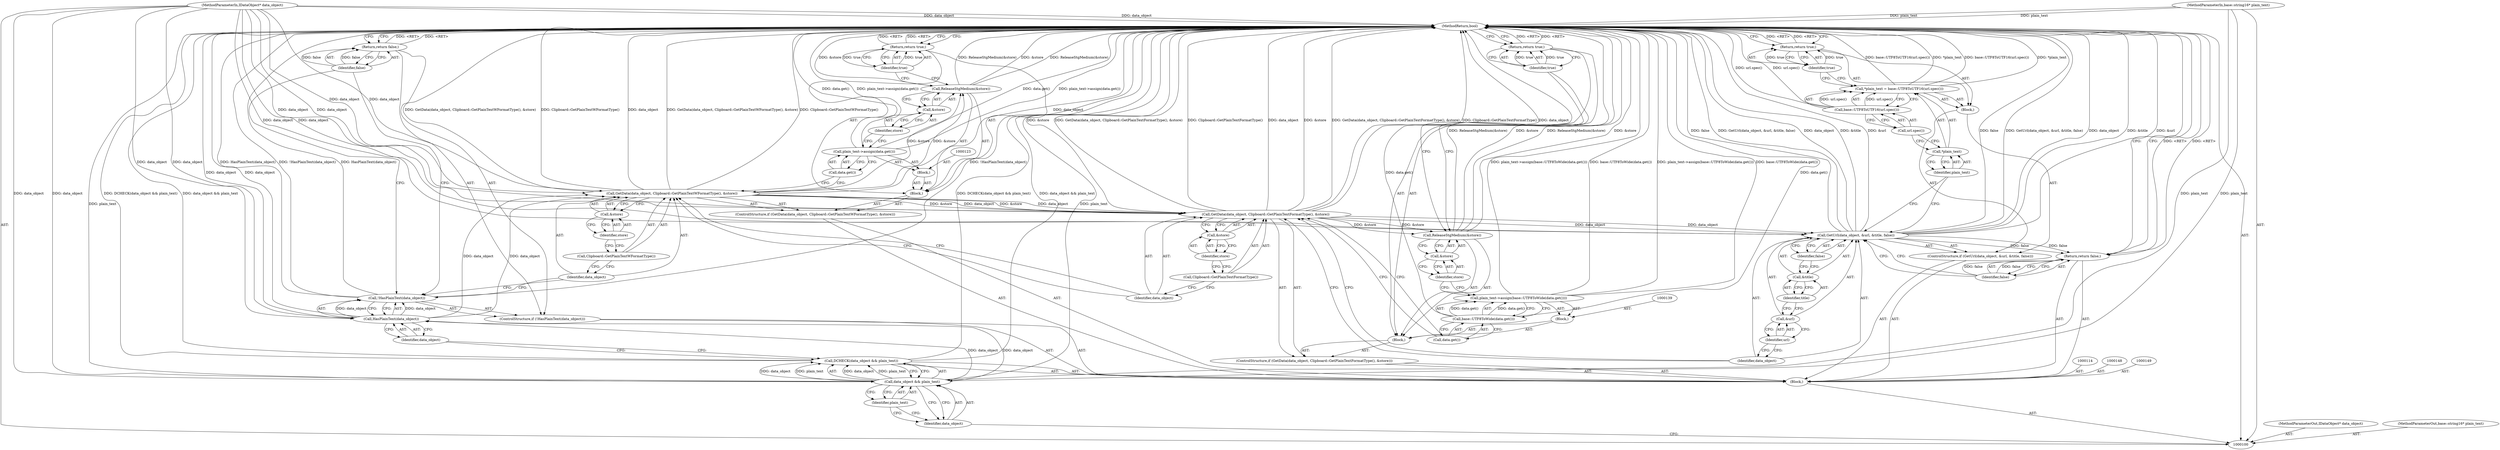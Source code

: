 digraph "0_Chrome_e93dc535728da259ec16d1c3cc393f80b25f64ae_5" {
"1000168" [label="(MethodReturn,bool)"];
"1000101" [label="(MethodParameterIn,IDataObject* data_object)"];
"1000251" [label="(MethodParameterOut,IDataObject* data_object)"];
"1000122" [label="(Block,)"];
"1000125" [label="(Call,data.get())"];
"1000124" [label="(Call,plain_text->assign(data.get()))"];
"1000127" [label="(Call,&store)"];
"1000128" [label="(Identifier,store)"];
"1000126" [label="(Call,ReleaseStgMedium(&store))"];
"1000130" [label="(Identifier,true)"];
"1000129" [label="(Return,return true;)"];
"1000133" [label="(Identifier,data_object)"];
"1000134" [label="(Call,Clipboard::GetPlainTextFormatType())"];
"1000131" [label="(ControlStructure,if (GetData(data_object, Clipboard::GetPlainTextFormatType(), &store)))"];
"1000135" [label="(Call,&store)"];
"1000136" [label="(Identifier,store)"];
"1000132" [label="(Call,GetData(data_object, Clipboard::GetPlainTextFormatType(), &store))"];
"1000137" [label="(Block,)"];
"1000138" [label="(Block,)"];
"1000102" [label="(MethodParameterIn,base::string16* plain_text)"];
"1000252" [label="(MethodParameterOut,base::string16* plain_text)"];
"1000103" [label="(Block,)"];
"1000141" [label="(Call,base::UTF8ToWide(data.get()))"];
"1000142" [label="(Call,data.get())"];
"1000140" [label="(Call,plain_text->assign(base::UTF8ToWide(data.get())))"];
"1000144" [label="(Call,&store)"];
"1000145" [label="(Identifier,store)"];
"1000143" [label="(Call,ReleaseStgMedium(&store))"];
"1000147" [label="(Identifier,true)"];
"1000146" [label="(Return,return true;)"];
"1000152" [label="(Identifier,data_object)"];
"1000150" [label="(ControlStructure,if (GetUrl(data_object, &url, &title, false)))"];
"1000153" [label="(Call,&url)"];
"1000154" [label="(Identifier,url)"];
"1000155" [label="(Call,&title)"];
"1000156" [label="(Identifier,title)"];
"1000157" [label="(Identifier,false)"];
"1000158" [label="(Block,)"];
"1000151" [label="(Call,GetUrl(data_object, &url, &title, false))"];
"1000162" [label="(Call,base::UTF8ToUTF16(url.spec()))"];
"1000163" [label="(Call,url.spec())"];
"1000159" [label="(Call,*plain_text = base::UTF8ToUTF16(url.spec()))"];
"1000160" [label="(Call,*plain_text)"];
"1000161" [label="(Identifier,plain_text)"];
"1000104" [label="(Call,DCHECK(data_object && plain_text))"];
"1000107" [label="(Identifier,plain_text)"];
"1000105" [label="(Call,data_object && plain_text)"];
"1000106" [label="(Identifier,data_object)"];
"1000165" [label="(Identifier,true)"];
"1000164" [label="(Return,return true;)"];
"1000166" [label="(Return,return false;)"];
"1000167" [label="(Identifier,false)"];
"1000108" [label="(ControlStructure,if (!HasPlainText(data_object)))"];
"1000111" [label="(Identifier,data_object)"];
"1000109" [label="(Call,!HasPlainText(data_object))"];
"1000110" [label="(Call,HasPlainText(data_object))"];
"1000113" [label="(Identifier,false)"];
"1000112" [label="(Return,return false;)"];
"1000117" [label="(Identifier,data_object)"];
"1000118" [label="(Call,Clipboard::GetPlainTextWFormatType())"];
"1000115" [label="(ControlStructure,if (GetData(data_object, Clipboard::GetPlainTextWFormatType(), &store)))"];
"1000119" [label="(Call,&store)"];
"1000120" [label="(Identifier,store)"];
"1000116" [label="(Call,GetData(data_object, Clipboard::GetPlainTextWFormatType(), &store))"];
"1000121" [label="(Block,)"];
"1000168" -> "1000100"  [label="AST: "];
"1000168" -> "1000112"  [label="CFG: "];
"1000168" -> "1000129"  [label="CFG: "];
"1000168" -> "1000146"  [label="CFG: "];
"1000168" -> "1000164"  [label="CFG: "];
"1000168" -> "1000166"  [label="CFG: "];
"1000126" -> "1000168"  [label="DDG: ReleaseStgMedium(&store)"];
"1000126" -> "1000168"  [label="DDG: &store"];
"1000141" -> "1000168"  [label="DDG: data.get()"];
"1000124" -> "1000168"  [label="DDG: data.get()"];
"1000124" -> "1000168"  [label="DDG: plain_text->assign(data.get())"];
"1000151" -> "1000168"  [label="DDG: false"];
"1000151" -> "1000168"  [label="DDG: GetUrl(data_object, &url, &title, false)"];
"1000151" -> "1000168"  [label="DDG: data_object"];
"1000151" -> "1000168"  [label="DDG: &title"];
"1000151" -> "1000168"  [label="DDG: &url"];
"1000104" -> "1000168"  [label="DDG: DCHECK(data_object && plain_text)"];
"1000104" -> "1000168"  [label="DDG: data_object && plain_text"];
"1000159" -> "1000168"  [label="DDG: *plain_text"];
"1000159" -> "1000168"  [label="DDG: base::UTF8ToUTF16(url.spec())"];
"1000116" -> "1000168"  [label="DDG: Clipboard::GetPlainTextWFormatType()"];
"1000116" -> "1000168"  [label="DDG: data_object"];
"1000116" -> "1000168"  [label="DDG: GetData(data_object, Clipboard::GetPlainTextWFormatType(), &store)"];
"1000143" -> "1000168"  [label="DDG: ReleaseStgMedium(&store)"];
"1000143" -> "1000168"  [label="DDG: &store"];
"1000109" -> "1000168"  [label="DDG: !HasPlainText(data_object)"];
"1000109" -> "1000168"  [label="DDG: HasPlainText(data_object)"];
"1000105" -> "1000168"  [label="DDG: plain_text"];
"1000132" -> "1000168"  [label="DDG: GetData(data_object, Clipboard::GetPlainTextFormatType(), &store)"];
"1000132" -> "1000168"  [label="DDG: Clipboard::GetPlainTextFormatType()"];
"1000132" -> "1000168"  [label="DDG: data_object"];
"1000132" -> "1000168"  [label="DDG: &store"];
"1000140" -> "1000168"  [label="DDG: base::UTF8ToWide(data.get())"];
"1000140" -> "1000168"  [label="DDG: plain_text->assign(base::UTF8ToWide(data.get()))"];
"1000102" -> "1000168"  [label="DDG: plain_text"];
"1000101" -> "1000168"  [label="DDG: data_object"];
"1000162" -> "1000168"  [label="DDG: url.spec()"];
"1000110" -> "1000168"  [label="DDG: data_object"];
"1000146" -> "1000168"  [label="DDG: <RET>"];
"1000129" -> "1000168"  [label="DDG: <RET>"];
"1000112" -> "1000168"  [label="DDG: <RET>"];
"1000166" -> "1000168"  [label="DDG: <RET>"];
"1000164" -> "1000168"  [label="DDG: <RET>"];
"1000101" -> "1000100"  [label="AST: "];
"1000101" -> "1000168"  [label="DDG: data_object"];
"1000101" -> "1000105"  [label="DDG: data_object"];
"1000101" -> "1000110"  [label="DDG: data_object"];
"1000101" -> "1000116"  [label="DDG: data_object"];
"1000101" -> "1000132"  [label="DDG: data_object"];
"1000101" -> "1000151"  [label="DDG: data_object"];
"1000251" -> "1000100"  [label="AST: "];
"1000122" -> "1000121"  [label="AST: "];
"1000123" -> "1000122"  [label="AST: "];
"1000124" -> "1000122"  [label="AST: "];
"1000125" -> "1000124"  [label="AST: "];
"1000125" -> "1000116"  [label="CFG: "];
"1000124" -> "1000125"  [label="CFG: "];
"1000124" -> "1000122"  [label="AST: "];
"1000124" -> "1000125"  [label="CFG: "];
"1000125" -> "1000124"  [label="AST: "];
"1000128" -> "1000124"  [label="CFG: "];
"1000124" -> "1000168"  [label="DDG: data.get()"];
"1000124" -> "1000168"  [label="DDG: plain_text->assign(data.get())"];
"1000127" -> "1000126"  [label="AST: "];
"1000127" -> "1000128"  [label="CFG: "];
"1000128" -> "1000127"  [label="AST: "];
"1000126" -> "1000127"  [label="CFG: "];
"1000128" -> "1000127"  [label="AST: "];
"1000128" -> "1000124"  [label="CFG: "];
"1000127" -> "1000128"  [label="CFG: "];
"1000126" -> "1000121"  [label="AST: "];
"1000126" -> "1000127"  [label="CFG: "];
"1000127" -> "1000126"  [label="AST: "];
"1000130" -> "1000126"  [label="CFG: "];
"1000126" -> "1000168"  [label="DDG: ReleaseStgMedium(&store)"];
"1000126" -> "1000168"  [label="DDG: &store"];
"1000116" -> "1000126"  [label="DDG: &store"];
"1000130" -> "1000129"  [label="AST: "];
"1000130" -> "1000126"  [label="CFG: "];
"1000129" -> "1000130"  [label="CFG: "];
"1000130" -> "1000129"  [label="DDG: true"];
"1000129" -> "1000121"  [label="AST: "];
"1000129" -> "1000130"  [label="CFG: "];
"1000130" -> "1000129"  [label="AST: "];
"1000168" -> "1000129"  [label="CFG: "];
"1000129" -> "1000168"  [label="DDG: <RET>"];
"1000130" -> "1000129"  [label="DDG: true"];
"1000133" -> "1000132"  [label="AST: "];
"1000133" -> "1000116"  [label="CFG: "];
"1000134" -> "1000133"  [label="CFG: "];
"1000134" -> "1000132"  [label="AST: "];
"1000134" -> "1000133"  [label="CFG: "];
"1000136" -> "1000134"  [label="CFG: "];
"1000131" -> "1000103"  [label="AST: "];
"1000132" -> "1000131"  [label="AST: "];
"1000137" -> "1000131"  [label="AST: "];
"1000135" -> "1000132"  [label="AST: "];
"1000135" -> "1000136"  [label="CFG: "];
"1000136" -> "1000135"  [label="AST: "];
"1000132" -> "1000135"  [label="CFG: "];
"1000136" -> "1000135"  [label="AST: "];
"1000136" -> "1000134"  [label="CFG: "];
"1000135" -> "1000136"  [label="CFG: "];
"1000132" -> "1000131"  [label="AST: "];
"1000132" -> "1000135"  [label="CFG: "];
"1000133" -> "1000132"  [label="AST: "];
"1000134" -> "1000132"  [label="AST: "];
"1000135" -> "1000132"  [label="AST: "];
"1000142" -> "1000132"  [label="CFG: "];
"1000152" -> "1000132"  [label="CFG: "];
"1000132" -> "1000168"  [label="DDG: GetData(data_object, Clipboard::GetPlainTextFormatType(), &store)"];
"1000132" -> "1000168"  [label="DDG: Clipboard::GetPlainTextFormatType()"];
"1000132" -> "1000168"  [label="DDG: data_object"];
"1000132" -> "1000168"  [label="DDG: &store"];
"1000116" -> "1000132"  [label="DDG: data_object"];
"1000116" -> "1000132"  [label="DDG: &store"];
"1000101" -> "1000132"  [label="DDG: data_object"];
"1000132" -> "1000143"  [label="DDG: &store"];
"1000132" -> "1000151"  [label="DDG: data_object"];
"1000137" -> "1000131"  [label="AST: "];
"1000138" -> "1000137"  [label="AST: "];
"1000143" -> "1000137"  [label="AST: "];
"1000146" -> "1000137"  [label="AST: "];
"1000138" -> "1000137"  [label="AST: "];
"1000139" -> "1000138"  [label="AST: "];
"1000140" -> "1000138"  [label="AST: "];
"1000102" -> "1000100"  [label="AST: "];
"1000102" -> "1000168"  [label="DDG: plain_text"];
"1000102" -> "1000105"  [label="DDG: plain_text"];
"1000252" -> "1000100"  [label="AST: "];
"1000103" -> "1000100"  [label="AST: "];
"1000104" -> "1000103"  [label="AST: "];
"1000108" -> "1000103"  [label="AST: "];
"1000114" -> "1000103"  [label="AST: "];
"1000115" -> "1000103"  [label="AST: "];
"1000131" -> "1000103"  [label="AST: "];
"1000148" -> "1000103"  [label="AST: "];
"1000149" -> "1000103"  [label="AST: "];
"1000150" -> "1000103"  [label="AST: "];
"1000166" -> "1000103"  [label="AST: "];
"1000141" -> "1000140"  [label="AST: "];
"1000141" -> "1000142"  [label="CFG: "];
"1000142" -> "1000141"  [label="AST: "];
"1000140" -> "1000141"  [label="CFG: "];
"1000141" -> "1000168"  [label="DDG: data.get()"];
"1000141" -> "1000140"  [label="DDG: data.get()"];
"1000142" -> "1000141"  [label="AST: "];
"1000142" -> "1000132"  [label="CFG: "];
"1000141" -> "1000142"  [label="CFG: "];
"1000140" -> "1000138"  [label="AST: "];
"1000140" -> "1000141"  [label="CFG: "];
"1000141" -> "1000140"  [label="AST: "];
"1000145" -> "1000140"  [label="CFG: "];
"1000140" -> "1000168"  [label="DDG: base::UTF8ToWide(data.get())"];
"1000140" -> "1000168"  [label="DDG: plain_text->assign(base::UTF8ToWide(data.get()))"];
"1000141" -> "1000140"  [label="DDG: data.get()"];
"1000144" -> "1000143"  [label="AST: "];
"1000144" -> "1000145"  [label="CFG: "];
"1000145" -> "1000144"  [label="AST: "];
"1000143" -> "1000144"  [label="CFG: "];
"1000145" -> "1000144"  [label="AST: "];
"1000145" -> "1000140"  [label="CFG: "];
"1000144" -> "1000145"  [label="CFG: "];
"1000143" -> "1000137"  [label="AST: "];
"1000143" -> "1000144"  [label="CFG: "];
"1000144" -> "1000143"  [label="AST: "];
"1000147" -> "1000143"  [label="CFG: "];
"1000143" -> "1000168"  [label="DDG: ReleaseStgMedium(&store)"];
"1000143" -> "1000168"  [label="DDG: &store"];
"1000132" -> "1000143"  [label="DDG: &store"];
"1000147" -> "1000146"  [label="AST: "];
"1000147" -> "1000143"  [label="CFG: "];
"1000146" -> "1000147"  [label="CFG: "];
"1000147" -> "1000146"  [label="DDG: true"];
"1000146" -> "1000137"  [label="AST: "];
"1000146" -> "1000147"  [label="CFG: "];
"1000147" -> "1000146"  [label="AST: "];
"1000168" -> "1000146"  [label="CFG: "];
"1000146" -> "1000168"  [label="DDG: <RET>"];
"1000147" -> "1000146"  [label="DDG: true"];
"1000152" -> "1000151"  [label="AST: "];
"1000152" -> "1000132"  [label="CFG: "];
"1000154" -> "1000152"  [label="CFG: "];
"1000150" -> "1000103"  [label="AST: "];
"1000151" -> "1000150"  [label="AST: "];
"1000158" -> "1000150"  [label="AST: "];
"1000153" -> "1000151"  [label="AST: "];
"1000153" -> "1000154"  [label="CFG: "];
"1000154" -> "1000153"  [label="AST: "];
"1000156" -> "1000153"  [label="CFG: "];
"1000154" -> "1000153"  [label="AST: "];
"1000154" -> "1000152"  [label="CFG: "];
"1000153" -> "1000154"  [label="CFG: "];
"1000155" -> "1000151"  [label="AST: "];
"1000155" -> "1000156"  [label="CFG: "];
"1000156" -> "1000155"  [label="AST: "];
"1000157" -> "1000155"  [label="CFG: "];
"1000156" -> "1000155"  [label="AST: "];
"1000156" -> "1000153"  [label="CFG: "];
"1000155" -> "1000156"  [label="CFG: "];
"1000157" -> "1000151"  [label="AST: "];
"1000157" -> "1000155"  [label="CFG: "];
"1000151" -> "1000157"  [label="CFG: "];
"1000158" -> "1000150"  [label="AST: "];
"1000159" -> "1000158"  [label="AST: "];
"1000164" -> "1000158"  [label="AST: "];
"1000151" -> "1000150"  [label="AST: "];
"1000151" -> "1000157"  [label="CFG: "];
"1000152" -> "1000151"  [label="AST: "];
"1000153" -> "1000151"  [label="AST: "];
"1000155" -> "1000151"  [label="AST: "];
"1000157" -> "1000151"  [label="AST: "];
"1000161" -> "1000151"  [label="CFG: "];
"1000167" -> "1000151"  [label="CFG: "];
"1000151" -> "1000168"  [label="DDG: false"];
"1000151" -> "1000168"  [label="DDG: GetUrl(data_object, &url, &title, false)"];
"1000151" -> "1000168"  [label="DDG: data_object"];
"1000151" -> "1000168"  [label="DDG: &title"];
"1000151" -> "1000168"  [label="DDG: &url"];
"1000132" -> "1000151"  [label="DDG: data_object"];
"1000101" -> "1000151"  [label="DDG: data_object"];
"1000151" -> "1000166"  [label="DDG: false"];
"1000162" -> "1000159"  [label="AST: "];
"1000162" -> "1000163"  [label="CFG: "];
"1000163" -> "1000162"  [label="AST: "];
"1000159" -> "1000162"  [label="CFG: "];
"1000162" -> "1000168"  [label="DDG: url.spec()"];
"1000162" -> "1000159"  [label="DDG: url.spec()"];
"1000163" -> "1000162"  [label="AST: "];
"1000163" -> "1000160"  [label="CFG: "];
"1000162" -> "1000163"  [label="CFG: "];
"1000159" -> "1000158"  [label="AST: "];
"1000159" -> "1000162"  [label="CFG: "];
"1000160" -> "1000159"  [label="AST: "];
"1000162" -> "1000159"  [label="AST: "];
"1000165" -> "1000159"  [label="CFG: "];
"1000159" -> "1000168"  [label="DDG: *plain_text"];
"1000159" -> "1000168"  [label="DDG: base::UTF8ToUTF16(url.spec())"];
"1000162" -> "1000159"  [label="DDG: url.spec()"];
"1000160" -> "1000159"  [label="AST: "];
"1000160" -> "1000161"  [label="CFG: "];
"1000161" -> "1000160"  [label="AST: "];
"1000163" -> "1000160"  [label="CFG: "];
"1000161" -> "1000160"  [label="AST: "];
"1000161" -> "1000151"  [label="CFG: "];
"1000160" -> "1000161"  [label="CFG: "];
"1000104" -> "1000103"  [label="AST: "];
"1000104" -> "1000105"  [label="CFG: "];
"1000105" -> "1000104"  [label="AST: "];
"1000111" -> "1000104"  [label="CFG: "];
"1000104" -> "1000168"  [label="DDG: DCHECK(data_object && plain_text)"];
"1000104" -> "1000168"  [label="DDG: data_object && plain_text"];
"1000105" -> "1000104"  [label="DDG: data_object"];
"1000105" -> "1000104"  [label="DDG: plain_text"];
"1000107" -> "1000105"  [label="AST: "];
"1000107" -> "1000106"  [label="CFG: "];
"1000105" -> "1000107"  [label="CFG: "];
"1000105" -> "1000104"  [label="AST: "];
"1000105" -> "1000106"  [label="CFG: "];
"1000105" -> "1000107"  [label="CFG: "];
"1000106" -> "1000105"  [label="AST: "];
"1000107" -> "1000105"  [label="AST: "];
"1000104" -> "1000105"  [label="CFG: "];
"1000105" -> "1000168"  [label="DDG: plain_text"];
"1000105" -> "1000104"  [label="DDG: data_object"];
"1000105" -> "1000104"  [label="DDG: plain_text"];
"1000101" -> "1000105"  [label="DDG: data_object"];
"1000102" -> "1000105"  [label="DDG: plain_text"];
"1000105" -> "1000110"  [label="DDG: data_object"];
"1000106" -> "1000105"  [label="AST: "];
"1000106" -> "1000100"  [label="CFG: "];
"1000107" -> "1000106"  [label="CFG: "];
"1000105" -> "1000106"  [label="CFG: "];
"1000165" -> "1000164"  [label="AST: "];
"1000165" -> "1000159"  [label="CFG: "];
"1000164" -> "1000165"  [label="CFG: "];
"1000165" -> "1000164"  [label="DDG: true"];
"1000164" -> "1000158"  [label="AST: "];
"1000164" -> "1000165"  [label="CFG: "];
"1000165" -> "1000164"  [label="AST: "];
"1000168" -> "1000164"  [label="CFG: "];
"1000164" -> "1000168"  [label="DDG: <RET>"];
"1000165" -> "1000164"  [label="DDG: true"];
"1000166" -> "1000103"  [label="AST: "];
"1000166" -> "1000167"  [label="CFG: "];
"1000167" -> "1000166"  [label="AST: "];
"1000168" -> "1000166"  [label="CFG: "];
"1000166" -> "1000168"  [label="DDG: <RET>"];
"1000167" -> "1000166"  [label="DDG: false"];
"1000151" -> "1000166"  [label="DDG: false"];
"1000167" -> "1000166"  [label="AST: "];
"1000167" -> "1000151"  [label="CFG: "];
"1000166" -> "1000167"  [label="CFG: "];
"1000167" -> "1000166"  [label="DDG: false"];
"1000108" -> "1000103"  [label="AST: "];
"1000109" -> "1000108"  [label="AST: "];
"1000112" -> "1000108"  [label="AST: "];
"1000111" -> "1000110"  [label="AST: "];
"1000111" -> "1000104"  [label="CFG: "];
"1000110" -> "1000111"  [label="CFG: "];
"1000109" -> "1000108"  [label="AST: "];
"1000109" -> "1000110"  [label="CFG: "];
"1000110" -> "1000109"  [label="AST: "];
"1000113" -> "1000109"  [label="CFG: "];
"1000117" -> "1000109"  [label="CFG: "];
"1000109" -> "1000168"  [label="DDG: !HasPlainText(data_object)"];
"1000109" -> "1000168"  [label="DDG: HasPlainText(data_object)"];
"1000110" -> "1000109"  [label="DDG: data_object"];
"1000110" -> "1000109"  [label="AST: "];
"1000110" -> "1000111"  [label="CFG: "];
"1000111" -> "1000110"  [label="AST: "];
"1000109" -> "1000110"  [label="CFG: "];
"1000110" -> "1000168"  [label="DDG: data_object"];
"1000110" -> "1000109"  [label="DDG: data_object"];
"1000105" -> "1000110"  [label="DDG: data_object"];
"1000101" -> "1000110"  [label="DDG: data_object"];
"1000110" -> "1000116"  [label="DDG: data_object"];
"1000113" -> "1000112"  [label="AST: "];
"1000113" -> "1000109"  [label="CFG: "];
"1000112" -> "1000113"  [label="CFG: "];
"1000113" -> "1000112"  [label="DDG: false"];
"1000112" -> "1000108"  [label="AST: "];
"1000112" -> "1000113"  [label="CFG: "];
"1000113" -> "1000112"  [label="AST: "];
"1000168" -> "1000112"  [label="CFG: "];
"1000112" -> "1000168"  [label="DDG: <RET>"];
"1000113" -> "1000112"  [label="DDG: false"];
"1000117" -> "1000116"  [label="AST: "];
"1000117" -> "1000109"  [label="CFG: "];
"1000118" -> "1000117"  [label="CFG: "];
"1000118" -> "1000116"  [label="AST: "];
"1000118" -> "1000117"  [label="CFG: "];
"1000120" -> "1000118"  [label="CFG: "];
"1000115" -> "1000103"  [label="AST: "];
"1000116" -> "1000115"  [label="AST: "];
"1000121" -> "1000115"  [label="AST: "];
"1000119" -> "1000116"  [label="AST: "];
"1000119" -> "1000120"  [label="CFG: "];
"1000120" -> "1000119"  [label="AST: "];
"1000116" -> "1000119"  [label="CFG: "];
"1000120" -> "1000119"  [label="AST: "];
"1000120" -> "1000118"  [label="CFG: "];
"1000119" -> "1000120"  [label="CFG: "];
"1000116" -> "1000115"  [label="AST: "];
"1000116" -> "1000119"  [label="CFG: "];
"1000117" -> "1000116"  [label="AST: "];
"1000118" -> "1000116"  [label="AST: "];
"1000119" -> "1000116"  [label="AST: "];
"1000125" -> "1000116"  [label="CFG: "];
"1000133" -> "1000116"  [label="CFG: "];
"1000116" -> "1000168"  [label="DDG: Clipboard::GetPlainTextWFormatType()"];
"1000116" -> "1000168"  [label="DDG: data_object"];
"1000116" -> "1000168"  [label="DDG: GetData(data_object, Clipboard::GetPlainTextWFormatType(), &store)"];
"1000110" -> "1000116"  [label="DDG: data_object"];
"1000101" -> "1000116"  [label="DDG: data_object"];
"1000116" -> "1000126"  [label="DDG: &store"];
"1000116" -> "1000132"  [label="DDG: data_object"];
"1000116" -> "1000132"  [label="DDG: &store"];
"1000121" -> "1000115"  [label="AST: "];
"1000122" -> "1000121"  [label="AST: "];
"1000126" -> "1000121"  [label="AST: "];
"1000129" -> "1000121"  [label="AST: "];
}
